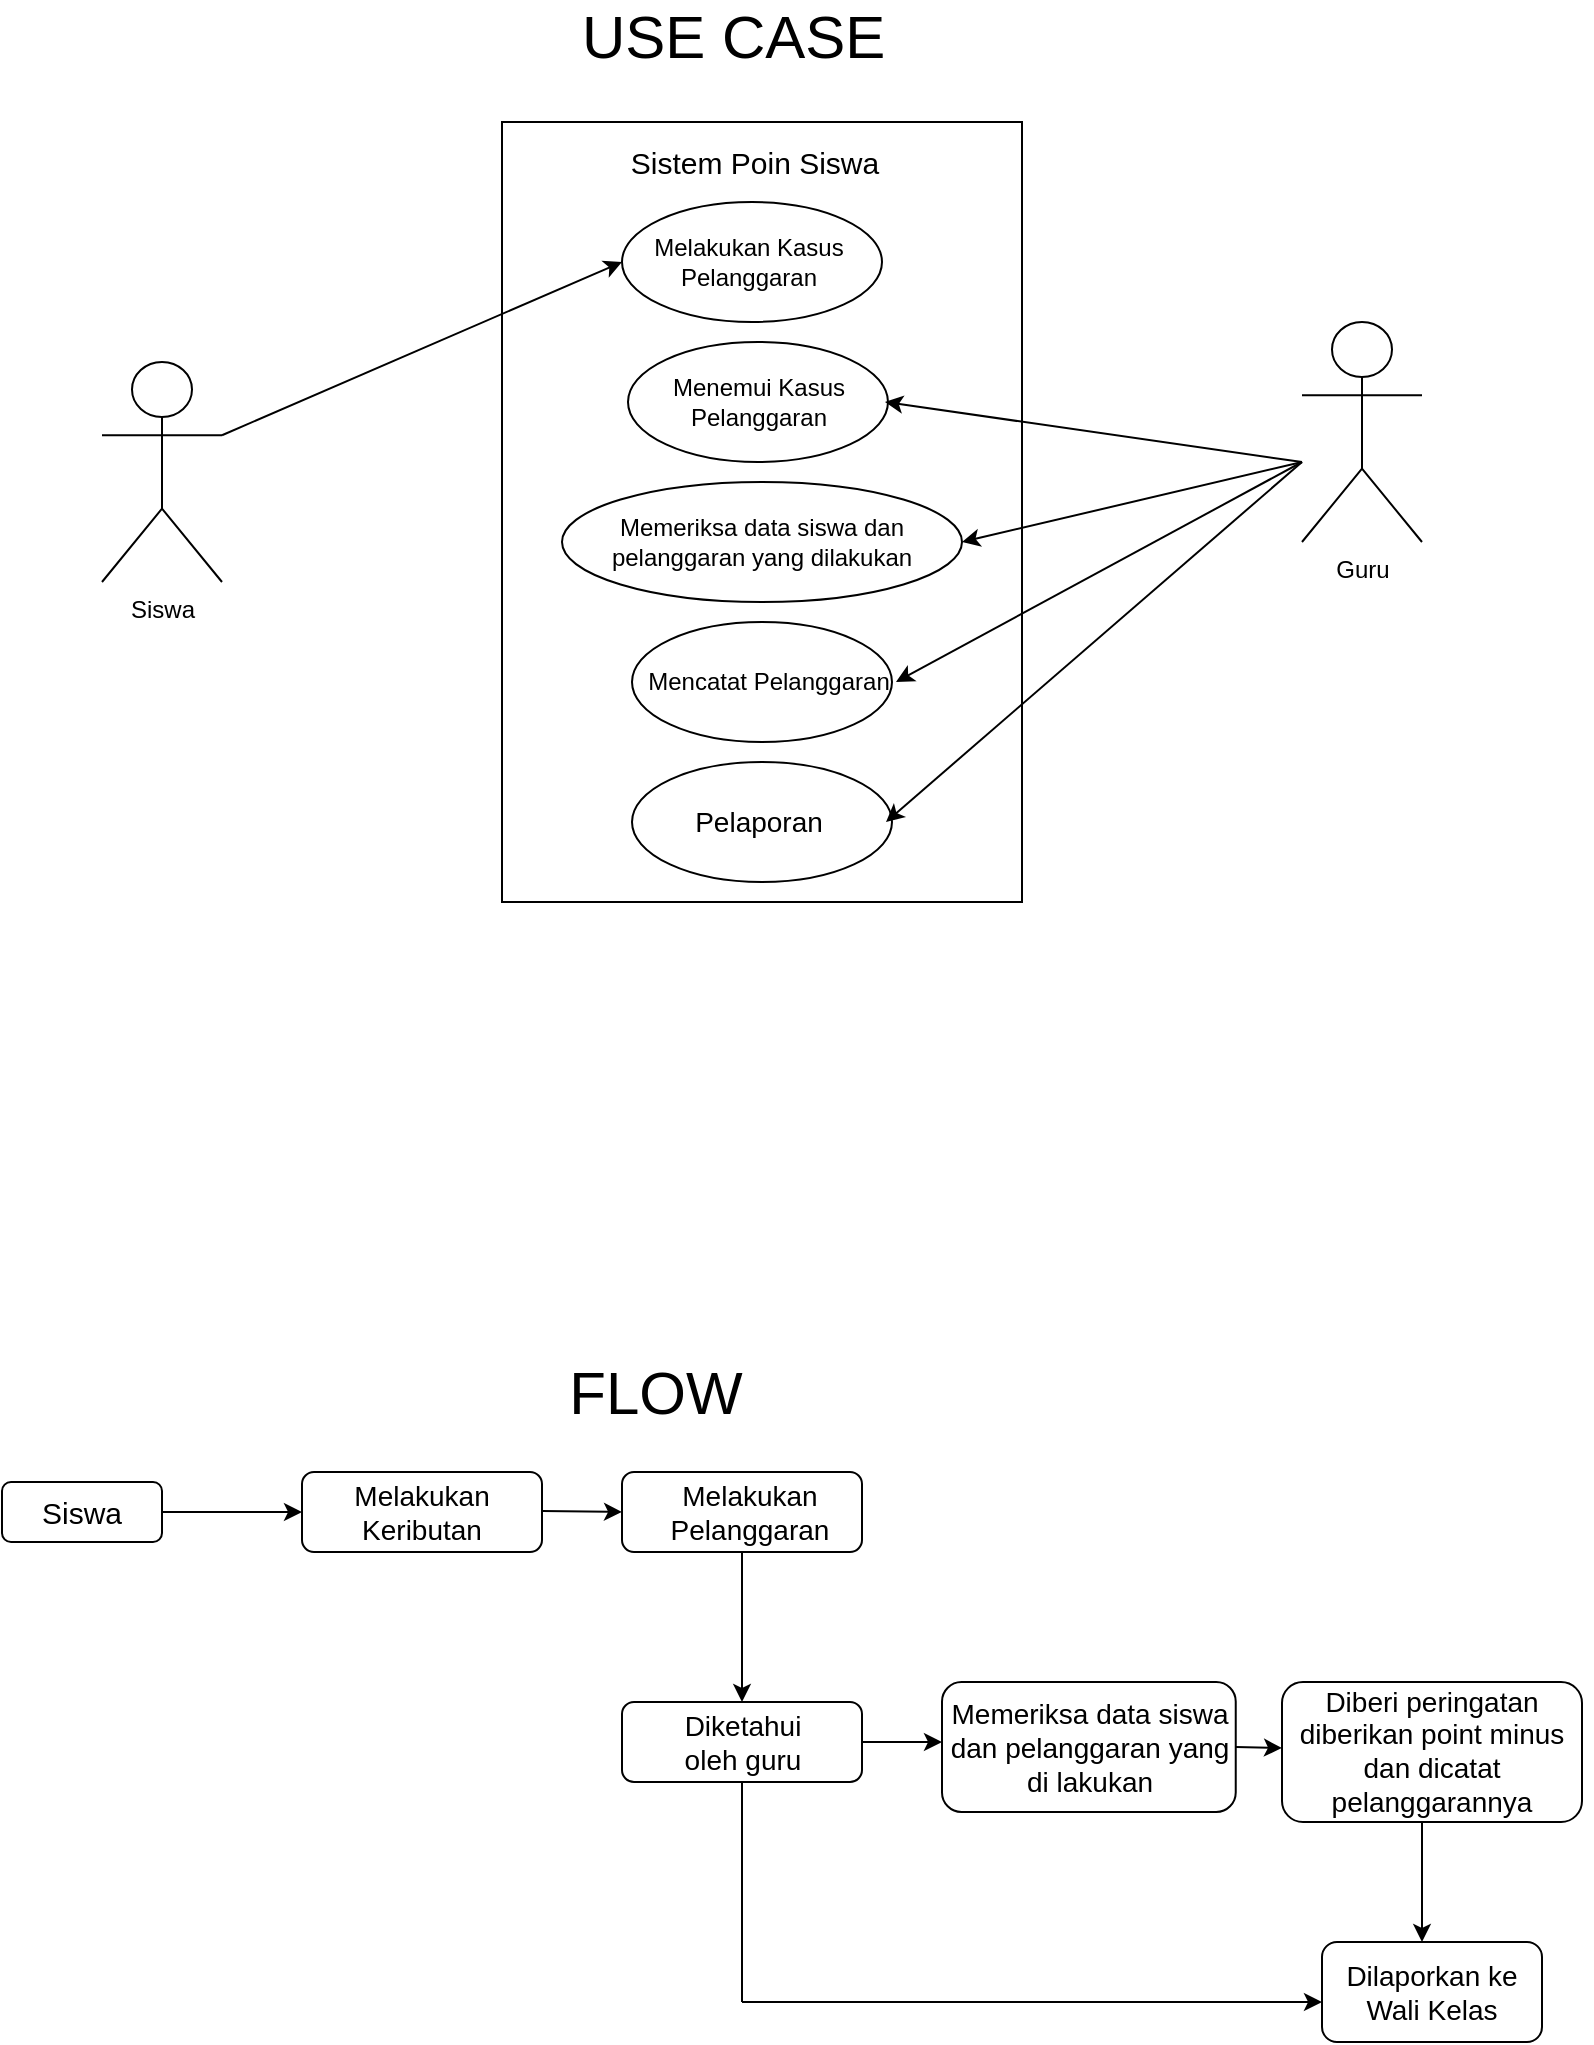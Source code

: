 <mxfile version="23.0.2" type="github">
  <diagram name="Page-1" id="c-LBESTsWk4GhdOicQx2">
    <mxGraphModel dx="969" dy="561" grid="1" gridSize="10" guides="1" tooltips="1" connect="1" arrows="1" fold="1" page="1" pageScale="1" pageWidth="850" pageHeight="1100" math="0" shadow="0">
      <root>
        <mxCell id="0" />
        <mxCell id="1" parent="0" />
        <mxCell id="ZHsp3BJBkllkspzBNNJd-2" value="" style="rounded=0;whiteSpace=wrap;html=1;" vertex="1" parent="1">
          <mxGeometry x="300" y="70" width="260" height="390" as="geometry" />
        </mxCell>
        <mxCell id="ZHsp3BJBkllkspzBNNJd-3" value="" style="ellipse;whiteSpace=wrap;html=1;" vertex="1" parent="1">
          <mxGeometry x="360" y="110" width="130" height="60" as="geometry" />
        </mxCell>
        <mxCell id="ZHsp3BJBkllkspzBNNJd-4" value="&lt;font style=&quot;font-size: 15px;&quot;&gt;Sistem Poin Siswa&lt;/font&gt;" style="text;html=1;strokeColor=none;fillColor=none;align=center;verticalAlign=middle;whiteSpace=wrap;rounded=0;" vertex="1" parent="1">
          <mxGeometry x="363" y="70" width="127" height="40" as="geometry" />
        </mxCell>
        <mxCell id="ZHsp3BJBkllkspzBNNJd-8" value="&lt;font style=&quot;font-size: 12px;&quot;&gt;Melakukan Kasus Pelanggaran&lt;/font&gt;" style="text;html=1;strokeColor=none;fillColor=none;align=center;verticalAlign=middle;whiteSpace=wrap;rounded=0;" vertex="1" parent="1">
          <mxGeometry x="360" y="120" width="127" height="40" as="geometry" />
        </mxCell>
        <mxCell id="ZHsp3BJBkllkspzBNNJd-10" value="" style="ellipse;whiteSpace=wrap;html=1;" vertex="1" parent="1">
          <mxGeometry x="363" y="180" width="130" height="60" as="geometry" />
        </mxCell>
        <mxCell id="ZHsp3BJBkllkspzBNNJd-11" value="&lt;font style=&quot;font-size: 12px;&quot;&gt;Menemui Kasus Pelanggaran&lt;/font&gt;" style="text;html=1;strokeColor=none;fillColor=none;align=center;verticalAlign=middle;whiteSpace=wrap;rounded=0;" vertex="1" parent="1">
          <mxGeometry x="364.5" y="190" width="127" height="40" as="geometry" />
        </mxCell>
        <mxCell id="ZHsp3BJBkllkspzBNNJd-12" value="" style="ellipse;whiteSpace=wrap;html=1;" vertex="1" parent="1">
          <mxGeometry x="330" y="250" width="200" height="60" as="geometry" />
        </mxCell>
        <mxCell id="ZHsp3BJBkllkspzBNNJd-13" value="&lt;font style=&quot;font-size: 12px;&quot;&gt;Memeriksa data siswa dan pelanggaran yang dilakukan&lt;/font&gt;" style="text;html=1;strokeColor=none;fillColor=none;align=center;verticalAlign=middle;whiteSpace=wrap;rounded=0;" vertex="1" parent="1">
          <mxGeometry x="353.25" y="260" width="153.5" height="40" as="geometry" />
        </mxCell>
        <mxCell id="ZHsp3BJBkllkspzBNNJd-15" value="" style="ellipse;whiteSpace=wrap;html=1;" vertex="1" parent="1">
          <mxGeometry x="365" y="320" width="130" height="60" as="geometry" />
        </mxCell>
        <mxCell id="ZHsp3BJBkllkspzBNNJd-16" value="" style="ellipse;whiteSpace=wrap;html=1;" vertex="1" parent="1">
          <mxGeometry x="365" y="390" width="130" height="60" as="geometry" />
        </mxCell>
        <mxCell id="ZHsp3BJBkllkspzBNNJd-17" value="&lt;font style=&quot;font-size: 12px;&quot;&gt;Mencatat Pelanggaran&lt;/font&gt;" style="text;html=1;strokeColor=none;fillColor=none;align=center;verticalAlign=middle;whiteSpace=wrap;rounded=0;" vertex="1" parent="1">
          <mxGeometry x="370" y="330" width="127" height="40" as="geometry" />
        </mxCell>
        <mxCell id="ZHsp3BJBkllkspzBNNJd-18" value="&lt;font style=&quot;font-size: 14px;&quot;&gt;Pelaporan&lt;/font&gt;" style="text;html=1;strokeColor=none;fillColor=none;align=center;verticalAlign=middle;whiteSpace=wrap;rounded=0;" vertex="1" parent="1">
          <mxGeometry x="365" y="355" width="127" height="130" as="geometry" />
        </mxCell>
        <mxCell id="ZHsp3BJBkllkspzBNNJd-19" value="Siswa" style="shape=umlActor;verticalLabelPosition=bottom;verticalAlign=top;html=1;outlineConnect=0;" vertex="1" parent="1">
          <mxGeometry x="100" y="190" width="60" height="110" as="geometry" />
        </mxCell>
        <mxCell id="ZHsp3BJBkllkspzBNNJd-21" value="Guru" style="shape=umlActor;verticalLabelPosition=bottom;verticalAlign=top;html=1;outlineConnect=0;" vertex="1" parent="1">
          <mxGeometry x="700" y="170" width="60" height="110" as="geometry" />
        </mxCell>
        <mxCell id="ZHsp3BJBkllkspzBNNJd-25" value="" style="endArrow=classic;html=1;rounded=0;entryX=0;entryY=0.5;entryDx=0;entryDy=0;exitX=1;exitY=0.333;exitDx=0;exitDy=0;exitPerimeter=0;" edge="1" parent="1" source="ZHsp3BJBkllkspzBNNJd-19" target="ZHsp3BJBkllkspzBNNJd-8">
          <mxGeometry width="50" height="50" relative="1" as="geometry">
            <mxPoint x="230" y="190" as="sourcePoint" />
            <mxPoint x="280" y="140" as="targetPoint" />
          </mxGeometry>
        </mxCell>
        <mxCell id="ZHsp3BJBkllkspzBNNJd-27" value="" style="endArrow=classic;html=1;rounded=0;entryX=1;entryY=0.5;entryDx=0;entryDy=0;" edge="1" parent="1" target="ZHsp3BJBkllkspzBNNJd-11">
          <mxGeometry width="50" height="50" relative="1" as="geometry">
            <mxPoint x="700" y="240" as="sourcePoint" />
            <mxPoint x="620" y="230" as="targetPoint" />
          </mxGeometry>
        </mxCell>
        <mxCell id="ZHsp3BJBkllkspzBNNJd-28" value="" style="endArrow=classic;html=1;rounded=0;entryX=1;entryY=0.5;entryDx=0;entryDy=0;" edge="1" parent="1" target="ZHsp3BJBkllkspzBNNJd-12">
          <mxGeometry width="50" height="50" relative="1" as="geometry">
            <mxPoint x="700" y="240" as="sourcePoint" />
            <mxPoint x="620" y="260" as="targetPoint" />
          </mxGeometry>
        </mxCell>
        <mxCell id="ZHsp3BJBkllkspzBNNJd-29" value="" style="endArrow=classic;html=1;rounded=0;entryX=1;entryY=0.5;entryDx=0;entryDy=0;" edge="1" parent="1" target="ZHsp3BJBkllkspzBNNJd-17">
          <mxGeometry width="50" height="50" relative="1" as="geometry">
            <mxPoint x="700" y="240" as="sourcePoint" />
            <mxPoint x="670" y="280" as="targetPoint" />
          </mxGeometry>
        </mxCell>
        <mxCell id="ZHsp3BJBkllkspzBNNJd-30" value="" style="endArrow=classic;html=1;rounded=0;entryX=1;entryY=0.5;entryDx=0;entryDy=0;" edge="1" parent="1" target="ZHsp3BJBkllkspzBNNJd-18">
          <mxGeometry width="50" height="50" relative="1" as="geometry">
            <mxPoint x="700" y="240" as="sourcePoint" />
            <mxPoint x="650" y="320" as="targetPoint" />
          </mxGeometry>
        </mxCell>
        <mxCell id="ZHsp3BJBkllkspzBNNJd-31" value="" style="rounded=1;whiteSpace=wrap;html=1;" vertex="1" parent="1">
          <mxGeometry x="50" y="750" width="80" height="30" as="geometry" />
        </mxCell>
        <mxCell id="ZHsp3BJBkllkspzBNNJd-32" value="&lt;font style=&quot;font-size: 15px;&quot;&gt;Siswa&lt;/font&gt;" style="text;html=1;strokeColor=none;fillColor=none;align=center;verticalAlign=middle;whiteSpace=wrap;rounded=0;" vertex="1" parent="1">
          <mxGeometry x="60" y="752.5" width="60" height="25" as="geometry" />
        </mxCell>
        <mxCell id="ZHsp3BJBkllkspzBNNJd-33" value="" style="endArrow=classic;html=1;rounded=0;exitX=1;exitY=0.5;exitDx=0;exitDy=0;" edge="1" parent="1" source="ZHsp3BJBkllkspzBNNJd-31">
          <mxGeometry width="50" height="50" relative="1" as="geometry">
            <mxPoint x="150" y="790" as="sourcePoint" />
            <mxPoint x="200" y="765" as="targetPoint" />
          </mxGeometry>
        </mxCell>
        <mxCell id="ZHsp3BJBkllkspzBNNJd-34" value="" style="rounded=1;whiteSpace=wrap;html=1;" vertex="1" parent="1">
          <mxGeometry x="200" y="745" width="120" height="40" as="geometry" />
        </mxCell>
        <mxCell id="ZHsp3BJBkllkspzBNNJd-35" value="&lt;font style=&quot;font-size: 14px;&quot;&gt;Melakukan Keributan&lt;/font&gt;" style="text;html=1;strokeColor=none;fillColor=none;align=center;verticalAlign=middle;whiteSpace=wrap;rounded=0;" vertex="1" parent="1">
          <mxGeometry x="230" y="752.5" width="60" height="25" as="geometry" />
        </mxCell>
        <mxCell id="ZHsp3BJBkllkspzBNNJd-36" value="" style="endArrow=classic;html=1;rounded=0;exitX=1;exitY=0.5;exitDx=0;exitDy=0;" edge="1" parent="1">
          <mxGeometry width="50" height="50" relative="1" as="geometry">
            <mxPoint x="320" y="764.5" as="sourcePoint" />
            <mxPoint x="360" y="765" as="targetPoint" />
          </mxGeometry>
        </mxCell>
        <mxCell id="ZHsp3BJBkllkspzBNNJd-37" value="" style="rounded=1;whiteSpace=wrap;html=1;" vertex="1" parent="1">
          <mxGeometry x="360" y="745" width="120" height="40" as="geometry" />
        </mxCell>
        <mxCell id="ZHsp3BJBkllkspzBNNJd-38" value="&lt;font style=&quot;font-size: 14px;&quot;&gt;Melakukan Pelanggaran&lt;/font&gt;" style="text;html=1;strokeColor=none;fillColor=none;align=center;verticalAlign=middle;whiteSpace=wrap;rounded=0;" vertex="1" parent="1">
          <mxGeometry x="393.5" y="752.5" width="60" height="25" as="geometry" />
        </mxCell>
        <mxCell id="ZHsp3BJBkllkspzBNNJd-39" value="" style="endArrow=classic;html=1;rounded=0;exitX=0.5;exitY=1;exitDx=0;exitDy=0;entryX=0.5;entryY=0;entryDx=0;entryDy=0;" edge="1" parent="1" source="ZHsp3BJBkllkspzBNNJd-37" target="ZHsp3BJBkllkspzBNNJd-40">
          <mxGeometry width="50" height="50" relative="1" as="geometry">
            <mxPoint x="430" y="850" as="sourcePoint" />
            <mxPoint x="450" y="860" as="targetPoint" />
          </mxGeometry>
        </mxCell>
        <mxCell id="ZHsp3BJBkllkspzBNNJd-40" value="" style="rounded=1;whiteSpace=wrap;html=1;" vertex="1" parent="1">
          <mxGeometry x="360" y="860" width="120" height="40" as="geometry" />
        </mxCell>
        <mxCell id="ZHsp3BJBkllkspzBNNJd-41" value="&lt;font style=&quot;font-size: 14px;&quot;&gt;Diketahui oleh guru&lt;/font&gt;" style="text;html=1;strokeColor=none;fillColor=none;align=center;verticalAlign=middle;whiteSpace=wrap;rounded=0;" vertex="1" parent="1">
          <mxGeometry x="387.5" y="867.5" width="65" height="25" as="geometry" />
        </mxCell>
        <mxCell id="ZHsp3BJBkllkspzBNNJd-42" value="" style="endArrow=classic;html=1;rounded=0;exitX=1;exitY=0.5;exitDx=0;exitDy=0;" edge="1" parent="1" source="ZHsp3BJBkllkspzBNNJd-40">
          <mxGeometry width="50" height="50" relative="1" as="geometry">
            <mxPoint x="550" y="867.5" as="sourcePoint" />
            <mxPoint x="520" y="880" as="targetPoint" />
          </mxGeometry>
        </mxCell>
        <mxCell id="ZHsp3BJBkllkspzBNNJd-43" value="" style="rounded=1;whiteSpace=wrap;html=1;" vertex="1" parent="1">
          <mxGeometry x="520" y="850" width="146.87" height="65" as="geometry" />
        </mxCell>
        <mxCell id="ZHsp3BJBkllkspzBNNJd-44" value="&lt;font style=&quot;font-size: 14px;&quot;&gt;Memeriksa data siswa dan pelanggaran yang di lakukan&lt;/font&gt;" style="text;html=1;strokeColor=none;fillColor=none;align=center;verticalAlign=middle;whiteSpace=wrap;rounded=0;" vertex="1" parent="1">
          <mxGeometry x="520.62" y="870" width="146.25" height="25" as="geometry" />
        </mxCell>
        <mxCell id="ZHsp3BJBkllkspzBNNJd-50" value="" style="endArrow=classic;html=1;rounded=0;exitX=1;exitY=0.5;exitDx=0;exitDy=0;" edge="1" parent="1" source="ZHsp3BJBkllkspzBNNJd-44">
          <mxGeometry width="50" height="50" relative="1" as="geometry">
            <mxPoint x="680" y="900" as="sourcePoint" />
            <mxPoint x="690" y="883" as="targetPoint" />
          </mxGeometry>
        </mxCell>
        <mxCell id="ZHsp3BJBkllkspzBNNJd-51" value="" style="rounded=1;whiteSpace=wrap;html=1;" vertex="1" parent="1">
          <mxGeometry x="690" y="850" width="150" height="70" as="geometry" />
        </mxCell>
        <mxCell id="ZHsp3BJBkllkspzBNNJd-52" value="&lt;span style=&quot;font-size: 14px;&quot;&gt;Diberi peringatan&lt;br&gt;diberikan point minus dan dicatat pelanggarannya&lt;br&gt;&lt;br&gt;&lt;/span&gt;" style="text;html=1;strokeColor=none;fillColor=none;align=center;verticalAlign=middle;whiteSpace=wrap;rounded=0;" vertex="1" parent="1">
          <mxGeometry x="685" y="870" width="160" height="45" as="geometry" />
        </mxCell>
        <mxCell id="ZHsp3BJBkllkspzBNNJd-56" value="" style="endArrow=classic;html=1;rounded=0;exitX=0.5;exitY=1;exitDx=0;exitDy=0;" edge="1" parent="1">
          <mxGeometry width="50" height="50" relative="1" as="geometry">
            <mxPoint x="760" y="920" as="sourcePoint" />
            <mxPoint x="760" y="980" as="targetPoint" />
          </mxGeometry>
        </mxCell>
        <mxCell id="ZHsp3BJBkllkspzBNNJd-57" value="" style="rounded=1;whiteSpace=wrap;html=1;" vertex="1" parent="1">
          <mxGeometry x="710" y="980" width="110" height="50" as="geometry" />
        </mxCell>
        <mxCell id="ZHsp3BJBkllkspzBNNJd-58" value="&lt;font style=&quot;font-size: 14px;&quot;&gt;Dilaporkan ke Wali Kelas&lt;/font&gt;" style="text;html=1;strokeColor=none;fillColor=none;align=center;verticalAlign=middle;whiteSpace=wrap;rounded=0;" vertex="1" parent="1">
          <mxGeometry x="720" y="992.5" width="90" height="25" as="geometry" />
        </mxCell>
        <mxCell id="ZHsp3BJBkllkspzBNNJd-61" value="" style="endArrow=classic;html=1;rounded=0;" edge="1" parent="1">
          <mxGeometry width="50" height="50" relative="1" as="geometry">
            <mxPoint x="420" y="1010" as="sourcePoint" />
            <mxPoint x="710" y="1010" as="targetPoint" />
          </mxGeometry>
        </mxCell>
        <mxCell id="ZHsp3BJBkllkspzBNNJd-63" value="" style="endArrow=none;html=1;rounded=0;entryX=0.5;entryY=1;entryDx=0;entryDy=0;" edge="1" parent="1" target="ZHsp3BJBkllkspzBNNJd-40">
          <mxGeometry width="50" height="50" relative="1" as="geometry">
            <mxPoint x="420" y="1010" as="sourcePoint" />
            <mxPoint x="440" y="970" as="targetPoint" />
          </mxGeometry>
        </mxCell>
        <mxCell id="ZHsp3BJBkllkspzBNNJd-64" value="&lt;font style=&quot;font-size: 30px;&quot;&gt;FLOW&lt;/font&gt;" style="text;html=1;strokeColor=none;fillColor=none;align=center;verticalAlign=middle;whiteSpace=wrap;rounded=0;" vertex="1" parent="1">
          <mxGeometry x="257" y="690" width="240" height="30" as="geometry" />
        </mxCell>
        <mxCell id="tA_mYz2OPVlto_6SIpkI-1" value="&lt;font style=&quot;font-size: 30px;&quot;&gt;USE CASE&amp;nbsp;&lt;br&gt;&lt;br&gt;&lt;/font&gt;" style="text;html=1;strokeColor=none;fillColor=none;align=center;verticalAlign=middle;whiteSpace=wrap;rounded=0;" vertex="1" parent="1">
          <mxGeometry x="300" y="30" width="240" height="30" as="geometry" />
        </mxCell>
      </root>
    </mxGraphModel>
  </diagram>
</mxfile>
